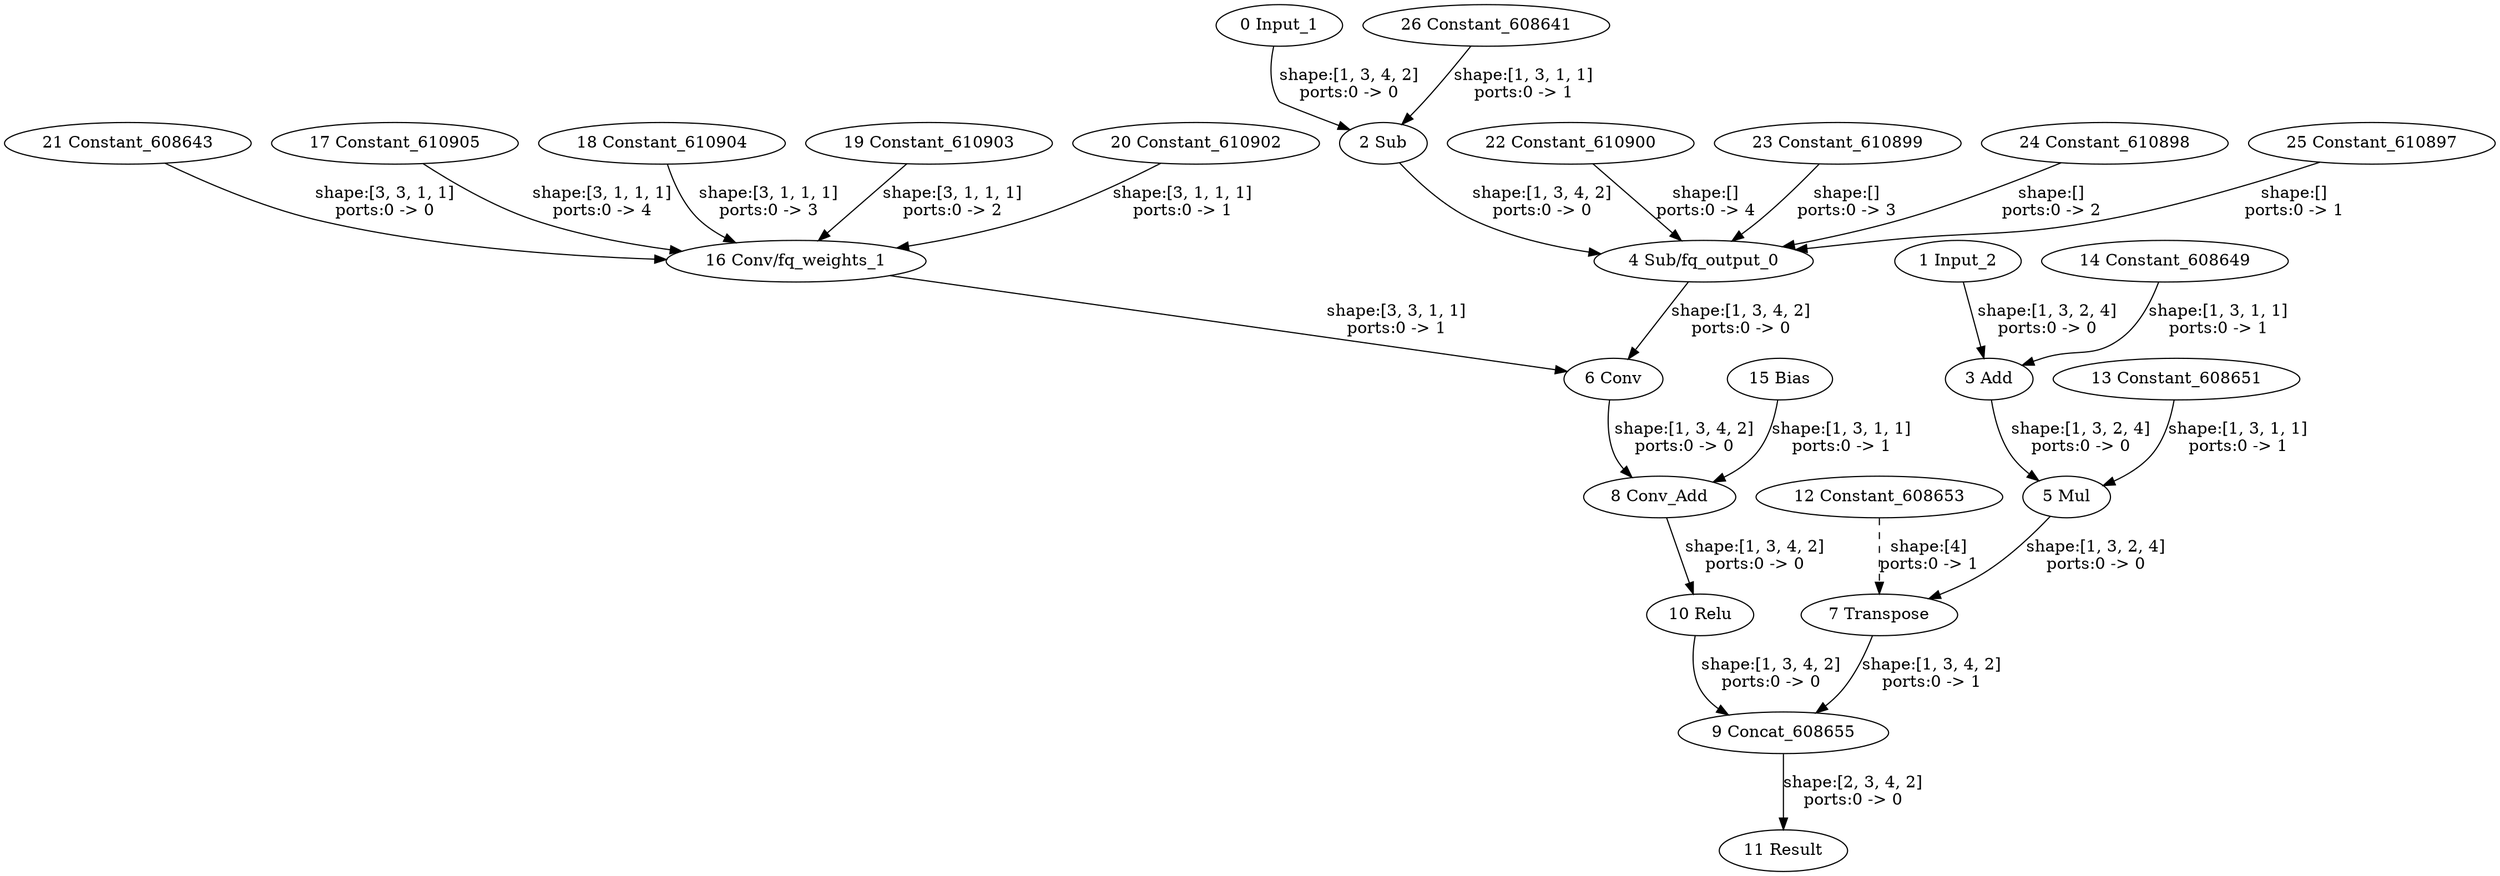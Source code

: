 strict digraph  {
"0 Input_1" [id=0, type=Parameter];
"1 Input_2" [id=1, type=Parameter];
"2 Sub" [id=2, type=Subtract];
"3 Add" [id=3, type=Add];
"4 Sub/fq_output_0" [id=4, type=FakeQuantize];
"5 Mul" [id=5, type=Multiply];
"6 Conv" [id=6, type=Convolution];
"7 Transpose" [id=7, type=Transpose];
"8 Conv_Add" [id=8, type=Add];
"9 Concat_608655" [id=9, type=Concat];
"10 Relu" [id=10, type=Relu];
"11 Result" [id=11, type=Result];
"12 Constant_608653" [id=12, type=Constant];
"13 Constant_608651" [id=13, type=Constant];
"14 Constant_608649" [id=14, type=Constant];
"15 Bias" [id=15, type=Constant];
"16 Conv/fq_weights_1" [id=16, type=FakeQuantize];
"17 Constant_610905" [id=17, type=Constant];
"18 Constant_610904" [id=18, type=Constant];
"19 Constant_610903" [id=19, type=Constant];
"20 Constant_610902" [id=20, type=Constant];
"21 Constant_608643" [id=21, type=Constant];
"22 Constant_610900" [id=22, type=Constant];
"23 Constant_610899" [id=23, type=Constant];
"24 Constant_610898" [id=24, type=Constant];
"25 Constant_610897" [id=25, type=Constant];
"26 Constant_608641" [id=26, type=Constant];
"0 Input_1" -> "2 Sub"  [label="shape:[1, 3, 4, 2]\nports:0 -> 0", style=solid];
"1 Input_2" -> "3 Add"  [label="shape:[1, 3, 2, 4]\nports:0 -> 0", style=solid];
"2 Sub" -> "4 Sub/fq_output_0"  [label="shape:[1, 3, 4, 2]\nports:0 -> 0", style=solid];
"3 Add" -> "5 Mul"  [label="shape:[1, 3, 2, 4]\nports:0 -> 0", style=solid];
"4 Sub/fq_output_0" -> "6 Conv"  [label="shape:[1, 3, 4, 2]\nports:0 -> 0", style=solid];
"5 Mul" -> "7 Transpose"  [label="shape:[1, 3, 2, 4]\nports:0 -> 0", style=solid];
"6 Conv" -> "8 Conv_Add"  [label="shape:[1, 3, 4, 2]\nports:0 -> 0", style=solid];
"7 Transpose" -> "9 Concat_608655"  [label="shape:[1, 3, 4, 2]\nports:0 -> 1", style=solid];
"8 Conv_Add" -> "10 Relu"  [label="shape:[1, 3, 4, 2]\nports:0 -> 0", style=solid];
"9 Concat_608655" -> "11 Result"  [label="shape:[2, 3, 4, 2]\nports:0 -> 0", style=solid];
"10 Relu" -> "9 Concat_608655"  [label="shape:[1, 3, 4, 2]\nports:0 -> 0", style=solid];
"12 Constant_608653" -> "7 Transpose"  [label="shape:[4]\nports:0 -> 1", style=dashed];
"13 Constant_608651" -> "5 Mul"  [label="shape:[1, 3, 1, 1]\nports:0 -> 1", style=solid];
"14 Constant_608649" -> "3 Add"  [label="shape:[1, 3, 1, 1]\nports:0 -> 1", style=solid];
"15 Bias" -> "8 Conv_Add"  [label="shape:[1, 3, 1, 1]\nports:0 -> 1", style=solid];
"16 Conv/fq_weights_1" -> "6 Conv"  [label="shape:[3, 3, 1, 1]\nports:0 -> 1", style=solid];
"17 Constant_610905" -> "16 Conv/fq_weights_1"  [label="shape:[3, 1, 1, 1]\nports:0 -> 4", style=solid];
"18 Constant_610904" -> "16 Conv/fq_weights_1"  [label="shape:[3, 1, 1, 1]\nports:0 -> 3", style=solid];
"19 Constant_610903" -> "16 Conv/fq_weights_1"  [label="shape:[3, 1, 1, 1]\nports:0 -> 2", style=solid];
"20 Constant_610902" -> "16 Conv/fq_weights_1"  [label="shape:[3, 1, 1, 1]\nports:0 -> 1", style=solid];
"21 Constant_608643" -> "16 Conv/fq_weights_1"  [label="shape:[3, 3, 1, 1]\nports:0 -> 0", style=solid];
"22 Constant_610900" -> "4 Sub/fq_output_0"  [label="shape:[]\nports:0 -> 4", style=solid];
"23 Constant_610899" -> "4 Sub/fq_output_0"  [label="shape:[]\nports:0 -> 3", style=solid];
"24 Constant_610898" -> "4 Sub/fq_output_0"  [label="shape:[]\nports:0 -> 2", style=solid];
"25 Constant_610897" -> "4 Sub/fq_output_0"  [label="shape:[]\nports:0 -> 1", style=solid];
"26 Constant_608641" -> "2 Sub"  [label="shape:[1, 3, 1, 1]\nports:0 -> 1", style=solid];
}
